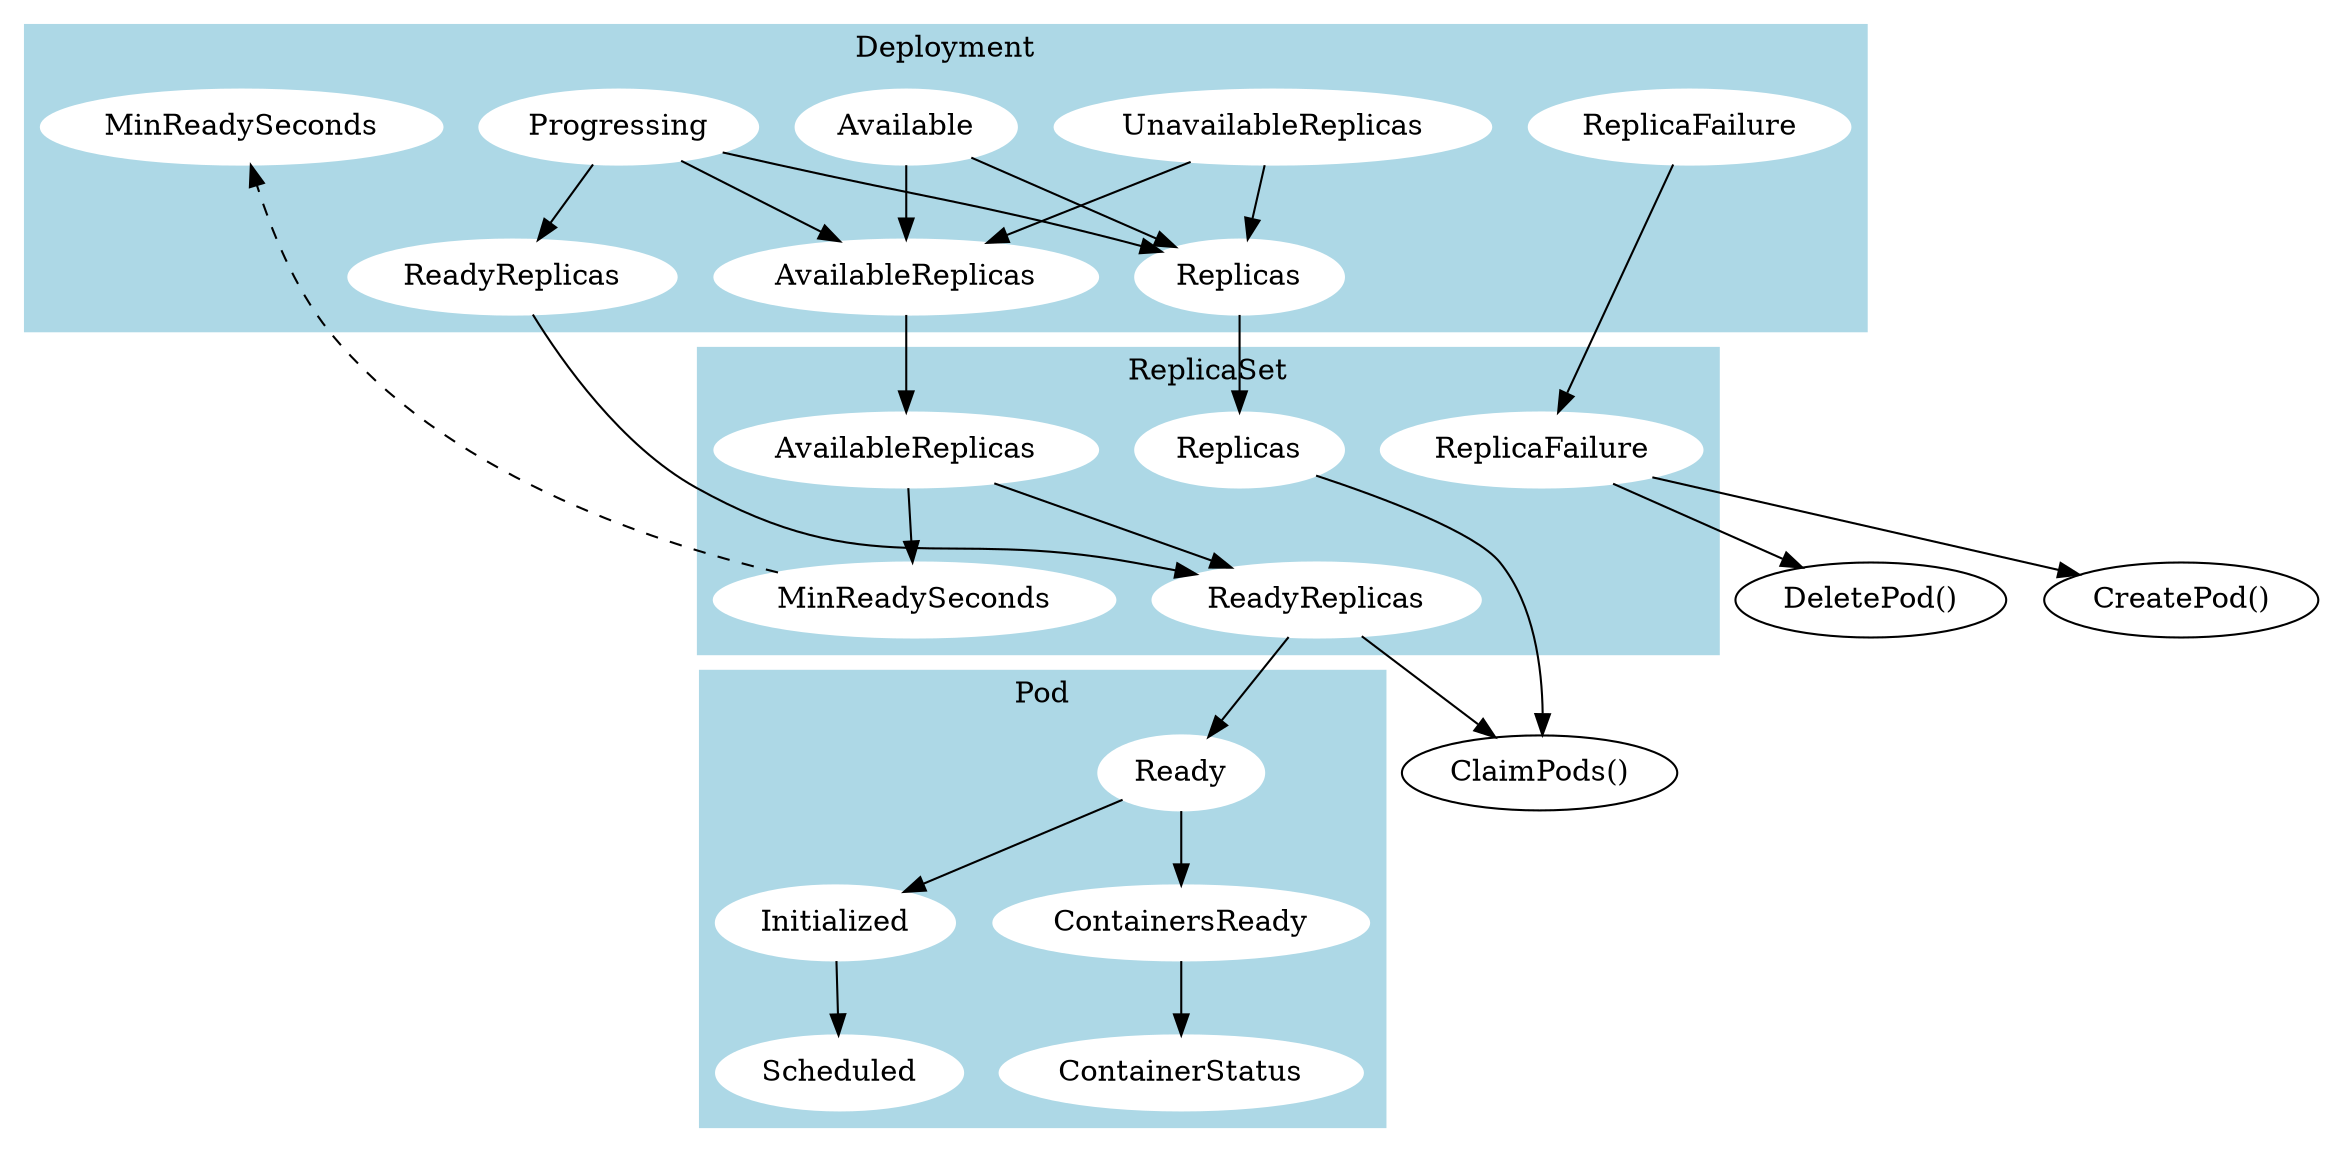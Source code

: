 digraph DeploymentLifecycle {
  subgraph cluster_deployment {
    label = "Deployment";
    style = filled
    color = lightblue
    node [style=filled,color=white];

    DeploymentAvailable [label=Available, href="https://godoc.org/k8s.io/api/apps/v1#DeploymentAvailable"]
    DeploymentProgressing [label=Progressing, href="https://godoc.org/k8s.io/api/apps/v1#DeploymentProgressing"]
    DeploymentReplicaFailure [label=ReplicaFailure, href="https://godoc.org/k8s.io/api/apps/v1#DeploymentReplicaFailure"]

    DeploymentReplicas [label=Replicas, href="https://godoc.org/k8s.io/kubernetes/pkg/apis/apps#DeploymentStatus"]
    DeploymentReadyReplicas [label=ReadyReplicas, href="https://godoc.org/k8s.io/kubernetes/pkg/apis/apps#DeploymentStatus"]
    DeploymentAvailableReplicas [label=AvailableReplicas, href="https://godoc.org/k8s.io/kubernetes/pkg/apis/apps#DeploymentStatus"]
    DeploymentUnavailableReplicas [label=UnavailableReplicas, href="https://godoc.org/k8s.io/kubernetes/pkg/apis/apps#DeploymentStatus"]

    DeploymentMinReadySeconds [label=MinReadySeconds, href="https://godoc.org/k8s.io/api/apps/v1#DeploymentSpec"]

    DeploymentProgressing -> DeploymentReplicas
    DeploymentProgressing -> DeploymentReadyReplicas
    DeploymentProgressing -> DeploymentAvailableReplicas

    DeploymentAvailable -> DeploymentAvailableReplicas
    DeploymentAvailable -> DeploymentReplicas

    DeploymentUnavailableReplicas -> DeploymentReplicas
    DeploymentUnavailableReplicas -> DeploymentAvailableReplicas
  }

  subgraph cluster_rs {
    label = "ReplicaSet";
    style = filled
    color = lightblue
    node [style=filled,color=white];

    ReplicaSetReplicaFailure [label=ReplicaFailure, href="https://godoc.org/k8s.io/api/apps/v1#ReplicaSetReplicaFailure"]

    ReplicaSetReplicas [label=Replicas, href="https://godoc.org/k8s.io/kubernetes/pkg/apis/apps#ReplicaSetStatus"]
    ReplicaSetReadyReplicas [label=ReadyReplicas, href="https://godoc.org/k8s.io/kubernetes/pkg/apis/apps#ReplicaSetStatus"]
    ReplicaSetAvailableReplicas [label=AvailableReplicas, href="https://godoc.org/k8s.io/kubernetes/pkg/apis/apps#ReplicaSetStatus"]

    ReplicaSetMinReadySeconds [label=MinReadySeconds, href="https://godoc.org/k8s.io/api/apps/v1#ReplicaSetSpec"]

    ReplicaSetAvailableReplicas -> ReplicaSetMinReadySeconds
    ReplicaSetAvailableReplicas -> ReplicaSetReadyReplicas
  }

  subgraph cluster_pods {
    label = "Pod";
    style = filled
    color = lightblue
    node [style=filled,color=white];

    PodReady [label=Ready, href="https://godoc.org/k8s.io/api/core/v1#PodReady"]
    PodScheduled [label=Scheduled, href="https://godoc.org/k8s.io/api/core/v1#PodScheduled"]
    PodInitialized [label=Initialized, href="https://godoc.org/k8s.io/api/core/v1#PodInitialized"]
    ContainersReady [label=ContainersReady, href="https://godoc.org/k8s.io/api/core/v1#ContainersReady"]
    ContainerStatus [label=ContainerStatus, href="https://godoc.org/k8s.io/api/core/v1#ContainerStatus"]

    PodReady -> ContainersReady
    PodReady -> PodInitialized
    PodInitialized -> PodScheduled

    ContainersReady -> ContainerStatus
  }

  ReplicaSetReplicas -> ClaimPods
  ReplicaSetReadyReplicas -> ClaimPods

  ReplicaSetReadyReplicas -> PodReady

  DeploymentReplicas -> ReplicaSetReplicas
  DeploymentReadyReplicas -> ReplicaSetReadyReplicas
  DeploymentAvailableReplicas -> ReplicaSetAvailableReplicas

  DeploymentReplicaFailure -> ReplicaSetReplicaFailure

  ReplicaSetReplicaFailure -> CreatePod
  ReplicaSetReplicaFailure -> DeletePod

  ReplicaSetMinReadySeconds -> DeploymentMinReadySeconds [style=dashed]

  CreatePod [label="CreatePod()", href="https://github.com/kubernetes/kubernetes/blob/de8fb1c9f81b1bd48a0d25f866492acca2c199f0/pkg/controller/replicaset/replica_set.go#L466-L511"]
  DeletePod [label="DeletePod()", href="https://github.com/kubernetes/kubernetes/blob/de8fb1c9f81b1bd48a0d25f866492acca2c199f0/pkg/controller/replicaset/replica_set.go#L512-L554"]
  ClaimPods [label="ClaimPods()", href="https://github.com/kubernetes/kubernetes/blob/de8fb1c9f81b1bd48a0d25f866492acca2c199f0/pkg/controller/replicaset/replica_set.go#L590-L612"]
}

